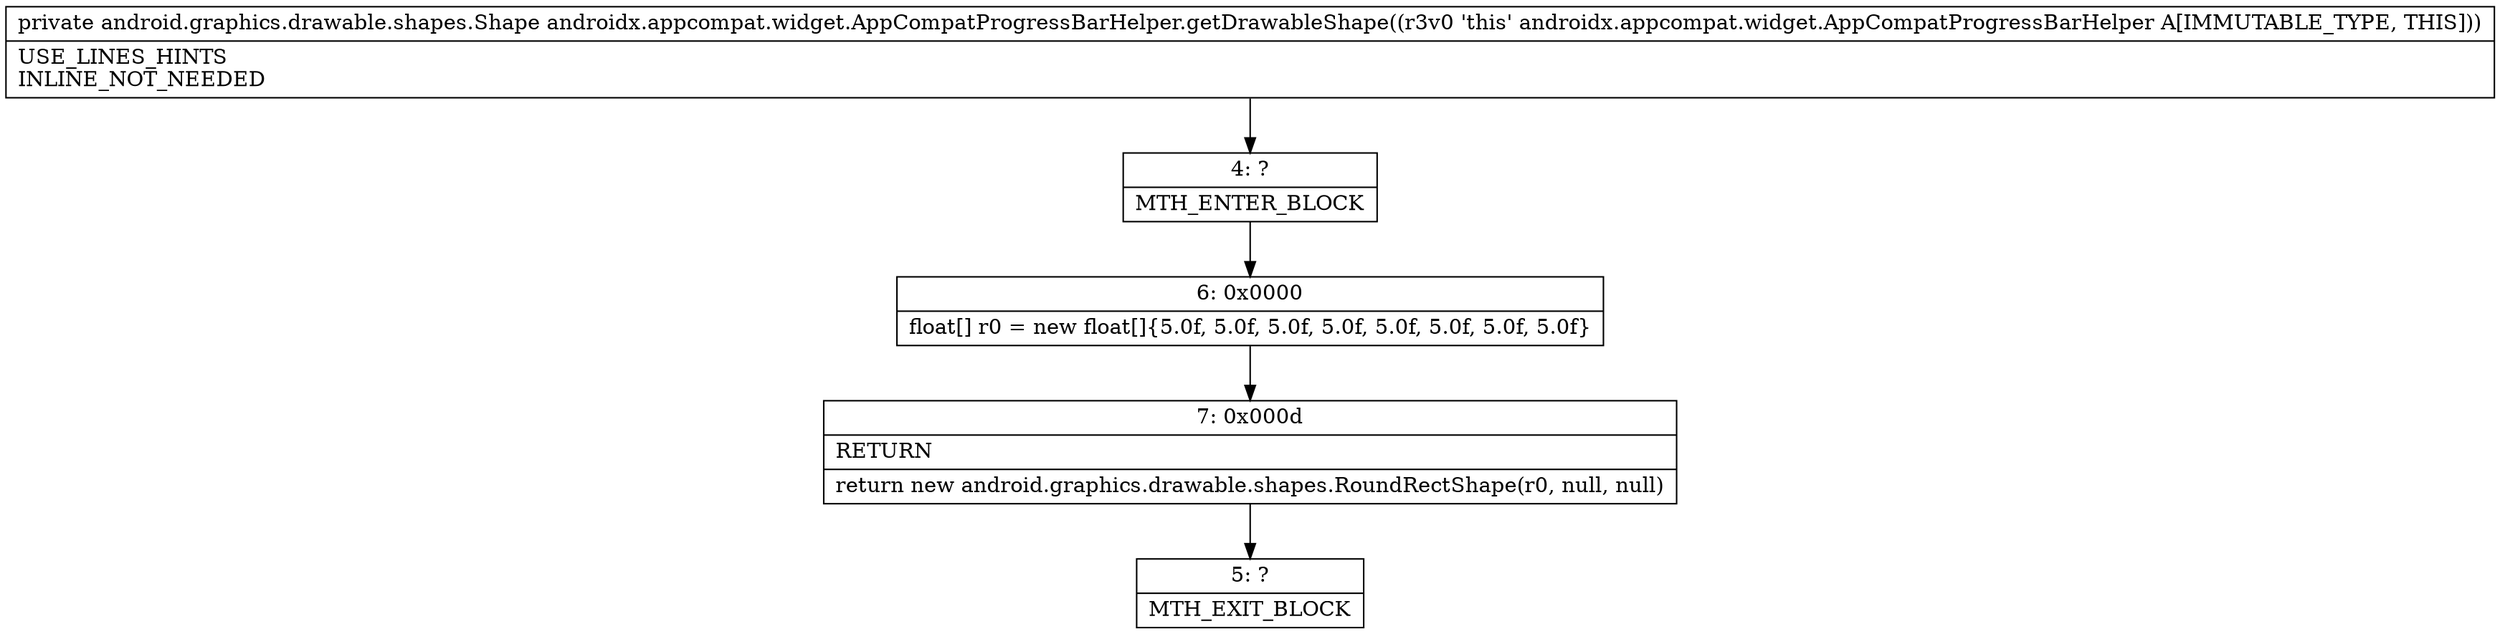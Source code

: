 digraph "CFG forandroidx.appcompat.widget.AppCompatProgressBarHelper.getDrawableShape()Landroid\/graphics\/drawable\/shapes\/Shape;" {
Node_4 [shape=record,label="{4\:\ ?|MTH_ENTER_BLOCK\l}"];
Node_6 [shape=record,label="{6\:\ 0x0000|float[] r0 = new float[]\{5.0f, 5.0f, 5.0f, 5.0f, 5.0f, 5.0f, 5.0f, 5.0f\}\l}"];
Node_7 [shape=record,label="{7\:\ 0x000d|RETURN\l|return new android.graphics.drawable.shapes.RoundRectShape(r0, null, null)\l}"];
Node_5 [shape=record,label="{5\:\ ?|MTH_EXIT_BLOCK\l}"];
MethodNode[shape=record,label="{private android.graphics.drawable.shapes.Shape androidx.appcompat.widget.AppCompatProgressBarHelper.getDrawableShape((r3v0 'this' androidx.appcompat.widget.AppCompatProgressBarHelper A[IMMUTABLE_TYPE, THIS]))  | USE_LINES_HINTS\lINLINE_NOT_NEEDED\l}"];
MethodNode -> Node_4;Node_4 -> Node_6;
Node_6 -> Node_7;
Node_7 -> Node_5;
}

